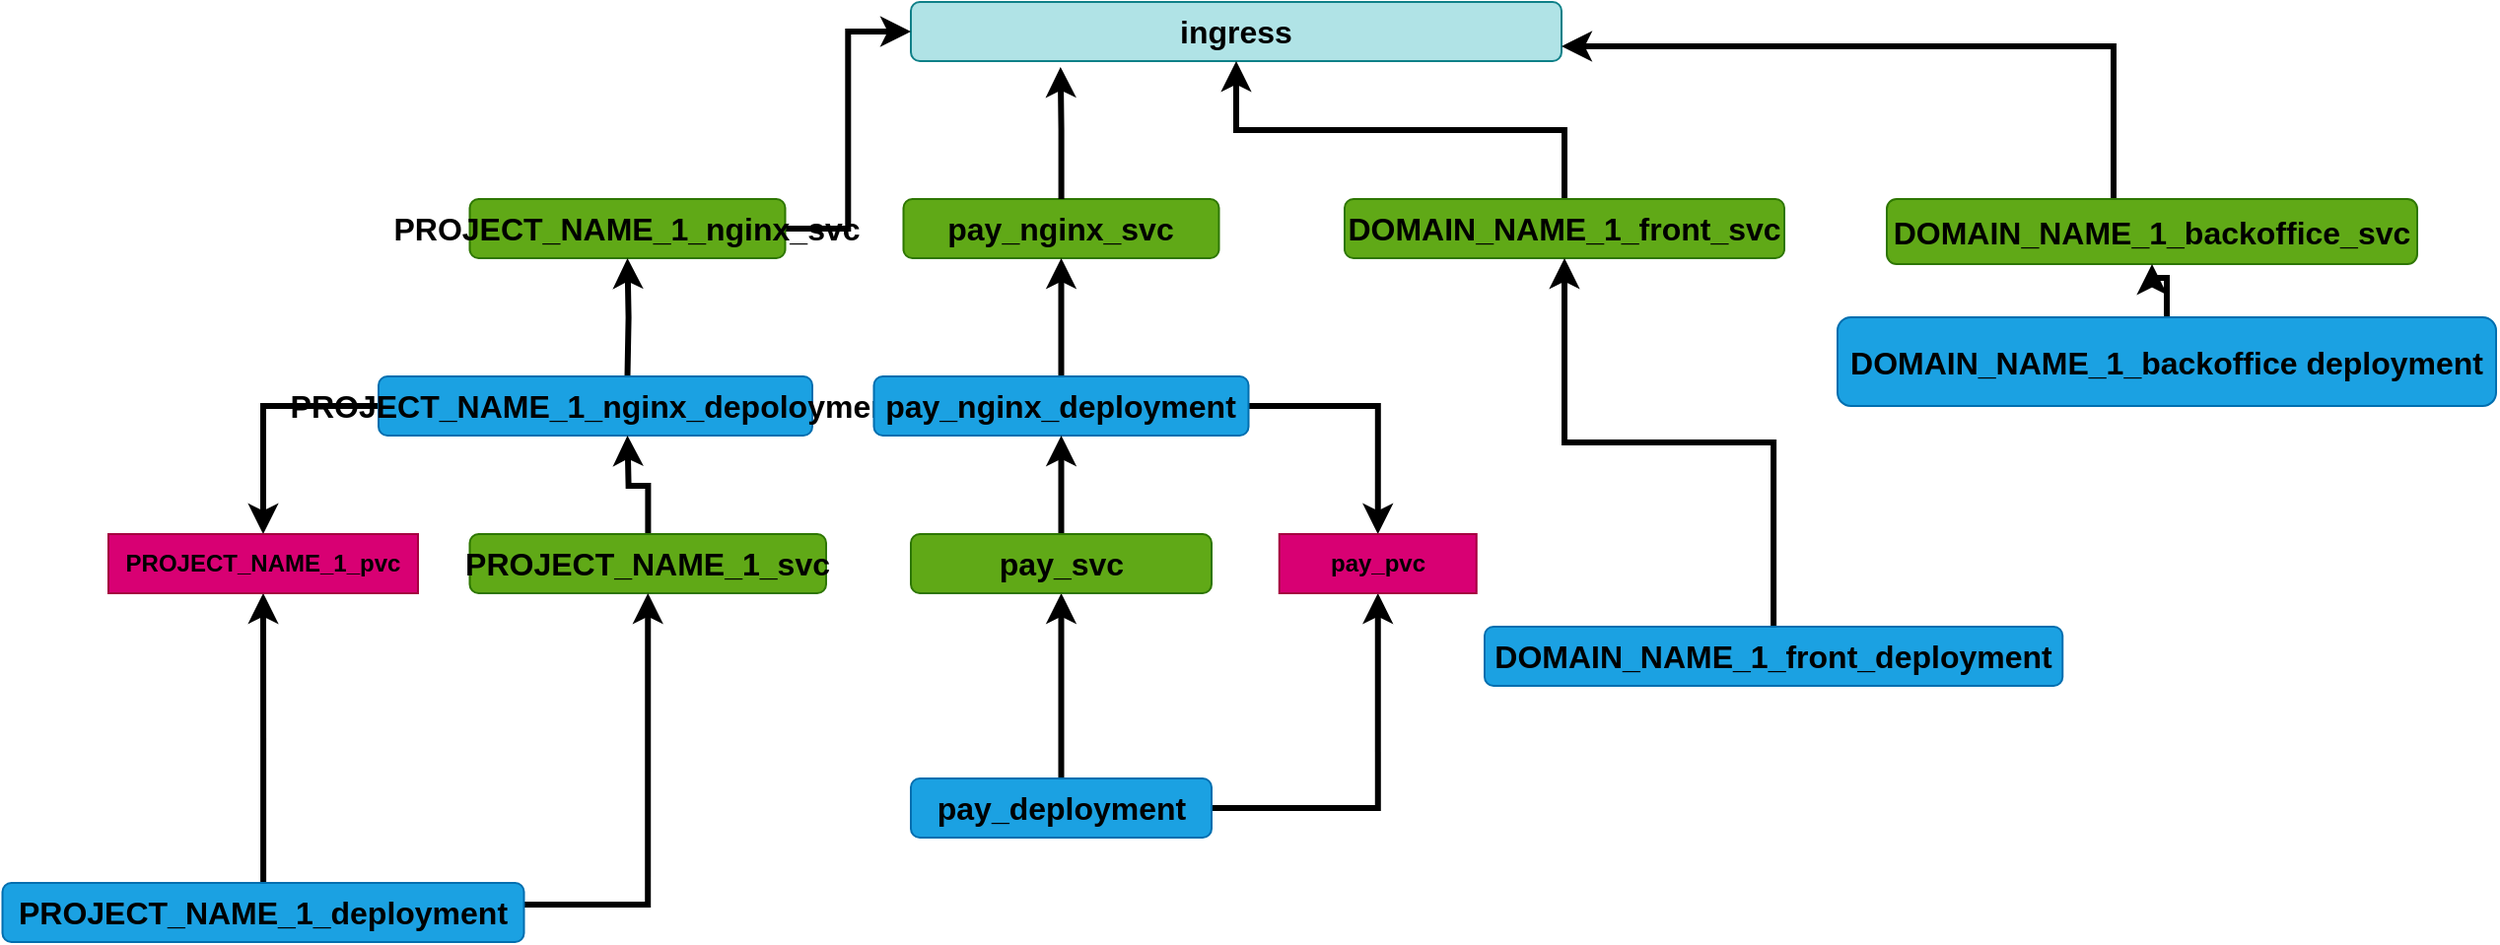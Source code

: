 <mxfile version="26.0.4">
  <diagram name="Page-1" id="w7Dh1XoAm_dSR4Sz7SJ2">
    <mxGraphModel dx="1834" dy="871" grid="0" gridSize="10" guides="1" tooltips="1" connect="1" arrows="1" fold="1" page="0" pageScale="1" pageWidth="850" pageHeight="1100" background="#ffffff" math="0" shadow="0">
      <root>
        <mxCell id="0" />
        <mxCell id="1" parent="0" />
        <mxCell id="5ISybU83HWxmaexVMZHS-2" value="&lt;font size=&quot;1&quot; color=&quot;#000000&quot;&gt;&lt;b style=&quot;font-size: 16px;&quot;&gt;ingress&lt;/b&gt;&lt;/font&gt;" style="rounded=1;whiteSpace=wrap;html=1;fillColor=#b0e3e6;strokeColor=#0e8088;" parent="1" vertex="1">
          <mxGeometry x="310" y="90" width="330" height="30" as="geometry" />
        </mxCell>
        <mxCell id="5ISybU83HWxmaexVMZHS-22" style="edgeStyle=orthogonalEdgeStyle;rounded=0;orthogonalLoop=1;jettySize=auto;html=1;entryX=0;entryY=0.5;entryDx=0;entryDy=0;strokeColor=#000000;strokeWidth=3;" parent="1" source="5ISybU83HWxmaexVMZHS-13" target="5ISybU83HWxmaexVMZHS-2" edge="1">
          <mxGeometry relative="1" as="geometry" />
        </mxCell>
        <mxCell id="5ISybU83HWxmaexVMZHS-13" value="&lt;font size=&quot;1&quot; color=&quot;#000000&quot;&gt;&lt;b style=&quot;font-size: 16px;&quot;&gt;PROJECT_NAME_1_nginx_svc&lt;/b&gt;&lt;/font&gt;" style="rounded=1;whiteSpace=wrap;html=1;fillColor=#60a917;strokeColor=#2D7600;fontColor=#ffffff;" parent="1" vertex="1">
          <mxGeometry x="86.25" y="190" width="160" height="30" as="geometry" />
        </mxCell>
        <mxCell id="5ISybU83HWxmaexVMZHS-25" style="edgeStyle=orthogonalEdgeStyle;rounded=0;orthogonalLoop=1;jettySize=auto;html=1;entryX=0.5;entryY=1;entryDx=0;entryDy=0;strokeColor=#000000;strokeWidth=3;" parent="1" target="5ISybU83HWxmaexVMZHS-13" edge="1">
          <mxGeometry relative="1" as="geometry">
            <mxPoint x="166.25" y="280.0" as="sourcePoint" />
          </mxGeometry>
        </mxCell>
        <mxCell id="5ISybU83HWxmaexVMZHS-40" style="edgeStyle=orthogonalEdgeStyle;rounded=0;orthogonalLoop=1;jettySize=auto;html=1;exitX=0;exitY=0.5;exitDx=0;exitDy=0;entryX=0.5;entryY=0;entryDx=0;entryDy=0;strokeColor=#000000;strokeWidth=3;" parent="1" source="5ISybU83HWxmaexVMZHS-14" target="5ISybU83HWxmaexVMZHS-39" edge="1">
          <mxGeometry relative="1" as="geometry" />
        </mxCell>
        <mxCell id="5ISybU83HWxmaexVMZHS-14" value="&lt;font size=&quot;1&quot; color=&quot;#000000&quot;&gt;&lt;b style=&quot;font-size: 16px;&quot;&gt;PROJECT_NAME_1_nginx_depoloyment&lt;/b&gt;&lt;/font&gt;" style="rounded=1;whiteSpace=wrap;html=1;fillColor=#1ba1e2;strokeColor=#006EAF;fontColor=#ffffff;" parent="1" vertex="1">
          <mxGeometry x="40" y="280" width="220" height="30" as="geometry" />
        </mxCell>
        <mxCell id="5ISybU83HWxmaexVMZHS-26" style="edgeStyle=orthogonalEdgeStyle;rounded=0;orthogonalLoop=1;jettySize=auto;html=1;entryX=0.5;entryY=1;entryDx=0;entryDy=0;strokeColor=#000000;strokeWidth=3;" parent="1" source="5ISybU83HWxmaexVMZHS-15" edge="1">
          <mxGeometry relative="1" as="geometry">
            <mxPoint x="166.25" y="310.0" as="targetPoint" />
          </mxGeometry>
        </mxCell>
        <mxCell id="5ISybU83HWxmaexVMZHS-15" value="&lt;font size=&quot;1&quot; color=&quot;#000000&quot;&gt;&lt;b style=&quot;font-size: 16px;&quot;&gt;PROJECT_NAME_1_svc&lt;/b&gt;&lt;/font&gt;" style="rounded=1;whiteSpace=wrap;html=1;fillColor=#60a917;strokeColor=#2D7600;fontColor=#ffffff;" parent="1" vertex="1">
          <mxGeometry x="86.25" y="360" width="180.75" height="30" as="geometry" />
        </mxCell>
        <mxCell id="5ISybU83HWxmaexVMZHS-24" style="edgeStyle=orthogonalEdgeStyle;rounded=0;orthogonalLoop=1;jettySize=auto;html=1;entryX=0.5;entryY=1;entryDx=0;entryDy=0;strokeColor=#000000;strokeWidth=3;" parent="1" source="5ISybU83HWxmaexVMZHS-16" target="5ISybU83HWxmaexVMZHS-15" edge="1">
          <mxGeometry relative="1" as="geometry">
            <Array as="points">
              <mxPoint x="177" y="548" />
            </Array>
          </mxGeometry>
        </mxCell>
        <mxCell id="5ISybU83HWxmaexVMZHS-41" style="edgeStyle=orthogonalEdgeStyle;rounded=0;orthogonalLoop=1;jettySize=auto;html=1;entryX=0.5;entryY=1;entryDx=0;entryDy=0;strokeColor=#000000;strokeWidth=3;" parent="1" source="5ISybU83HWxmaexVMZHS-16" target="5ISybU83HWxmaexVMZHS-39" edge="1">
          <mxGeometry relative="1" as="geometry" />
        </mxCell>
        <mxCell id="5ISybU83HWxmaexVMZHS-16" value="&lt;font size=&quot;1&quot; color=&quot;#000000&quot;&gt;&lt;b style=&quot;font-size: 16px;&quot;&gt;PROJECT_NAME_1_deployment&lt;/b&gt;&lt;/font&gt;" style="rounded=1;whiteSpace=wrap;html=1;fillColor=#1ba1e2;strokeColor=#006EAF;fontColor=#ffffff;" parent="1" vertex="1">
          <mxGeometry x="-150.75" y="537" width="264.5" height="30" as="geometry" />
        </mxCell>
        <mxCell id="5ISybU83HWxmaexVMZHS-19" value="&lt;font size=&quot;1&quot; color=&quot;#000000&quot;&gt;&lt;b style=&quot;font-size: 16px;&quot;&gt;pay_nginx_svc&lt;/b&gt;&lt;/font&gt;" style="rounded=1;whiteSpace=wrap;html=1;fillColor=#60a917;strokeColor=#2D7600;fontColor=#ffffff;" parent="1" vertex="1">
          <mxGeometry x="306.25" y="190" width="160" height="30" as="geometry" />
        </mxCell>
        <mxCell id="5ISybU83HWxmaexVMZHS-36" style="edgeStyle=orthogonalEdgeStyle;rounded=0;orthogonalLoop=1;jettySize=auto;html=1;entryX=0.5;entryY=1;entryDx=0;entryDy=0;strokeColor=#000000;strokeWidth=3;" parent="1" source="5ISybU83HWxmaexVMZHS-20" target="5ISybU83HWxmaexVMZHS-2" edge="1">
          <mxGeometry relative="1" as="geometry" />
        </mxCell>
        <mxCell id="5ISybU83HWxmaexVMZHS-20" value="&lt;font size=&quot;1&quot; color=&quot;#000000&quot;&gt;&lt;b style=&quot;font-size: 16px;&quot;&gt;DOMAIN_NAME_1_front_svc&lt;/b&gt;&lt;/font&gt;" style="rounded=1;whiteSpace=wrap;html=1;fillColor=#60a917;strokeColor=#2D7600;fontColor=#ffffff;" parent="1" vertex="1">
          <mxGeometry x="530" y="190" width="223" height="30" as="geometry" />
        </mxCell>
        <mxCell id="5ISybU83HWxmaexVMZHS-37" style="edgeStyle=orthogonalEdgeStyle;rounded=0;orthogonalLoop=1;jettySize=auto;html=1;entryX=1;entryY=0.75;entryDx=0;entryDy=0;strokeColor=#000000;strokeWidth=3;" parent="1" source="5ISybU83HWxmaexVMZHS-21" target="5ISybU83HWxmaexVMZHS-2" edge="1">
          <mxGeometry relative="1" as="geometry">
            <Array as="points">
              <mxPoint x="920" y="113" />
            </Array>
          </mxGeometry>
        </mxCell>
        <mxCell id="5ISybU83HWxmaexVMZHS-21" value="&lt;font size=&quot;1&quot; color=&quot;#000000&quot;&gt;&lt;b style=&quot;font-size: 16px;&quot;&gt;DOMAIN_NAME_1_backoffice_svc&lt;/b&gt;&lt;/font&gt;" style="rounded=1;whiteSpace=wrap;html=1;fillColor=#60a917;strokeColor=#2D7600;fontColor=#ffffff;" parent="1" vertex="1">
          <mxGeometry x="805" y="190" width="269" height="33" as="geometry" />
        </mxCell>
        <mxCell id="5ISybU83HWxmaexVMZHS-30" value="" style="edgeStyle=orthogonalEdgeStyle;rounded=0;orthogonalLoop=1;jettySize=auto;html=1;strokeColor=#000000;strokeWidth=3;" parent="1" source="5ISybU83HWxmaexVMZHS-23" target="5ISybU83HWxmaexVMZHS-19" edge="1">
          <mxGeometry relative="1" as="geometry" />
        </mxCell>
        <mxCell id="5ISybU83HWxmaexVMZHS-44" style="edgeStyle=orthogonalEdgeStyle;rounded=0;orthogonalLoop=1;jettySize=auto;html=1;entryX=0.5;entryY=0;entryDx=0;entryDy=0;strokeColor=#000000;strokeWidth=3;" parent="1" source="5ISybU83HWxmaexVMZHS-23" target="5ISybU83HWxmaexVMZHS-42" edge="1">
          <mxGeometry relative="1" as="geometry" />
        </mxCell>
        <mxCell id="5ISybU83HWxmaexVMZHS-23" value="&lt;font size=&quot;1&quot; color=&quot;#000000&quot;&gt;&lt;b style=&quot;font-size: 16px;&quot;&gt;pay_nginx_deployment&lt;/b&gt;&lt;/font&gt;" style="rounded=1;whiteSpace=wrap;html=1;fillColor=#1ba1e2;strokeColor=#006EAF;fontColor=#ffffff;" parent="1" vertex="1">
          <mxGeometry x="291.25" y="280" width="190" height="30" as="geometry" />
        </mxCell>
        <mxCell id="5ISybU83HWxmaexVMZHS-32" style="edgeStyle=orthogonalEdgeStyle;rounded=0;orthogonalLoop=1;jettySize=auto;html=1;entryX=0.5;entryY=1;entryDx=0;entryDy=0;strokeColor=#000000;strokeWidth=3;" parent="1" source="5ISybU83HWxmaexVMZHS-27" target="5ISybU83HWxmaexVMZHS-29" edge="1">
          <mxGeometry relative="1" as="geometry" />
        </mxCell>
        <mxCell id="5ISybU83HWxmaexVMZHS-45" style="edgeStyle=orthogonalEdgeStyle;rounded=0;orthogonalLoop=1;jettySize=auto;html=1;entryX=0.5;entryY=1;entryDx=0;entryDy=0;strokeColor=#000000;strokeWidth=3;" parent="1" source="5ISybU83HWxmaexVMZHS-27" target="5ISybU83HWxmaexVMZHS-42" edge="1">
          <mxGeometry relative="1" as="geometry">
            <mxPoint x="500" y="455" as="targetPoint" />
          </mxGeometry>
        </mxCell>
        <mxCell id="5ISybU83HWxmaexVMZHS-27" value="&lt;font size=&quot;1&quot; color=&quot;#000000&quot;&gt;&lt;b style=&quot;font-size: 16px;&quot;&gt;pay&lt;/b&gt;&lt;/font&gt;&lt;b style=&quot;color: rgb(0, 0, 0); background-color: initial; font-size: 16px;&quot;&gt;_deployment&lt;/b&gt;" style="rounded=1;whiteSpace=wrap;html=1;fillColor=#1ba1e2;strokeColor=#006EAF;fontColor=#ffffff;" parent="1" vertex="1">
          <mxGeometry x="310" y="484" width="152.5" height="30" as="geometry" />
        </mxCell>
        <mxCell id="5ISybU83HWxmaexVMZHS-35" style="edgeStyle=orthogonalEdgeStyle;rounded=0;orthogonalLoop=1;jettySize=auto;html=1;entryX=0.5;entryY=1;entryDx=0;entryDy=0;strokeColor=#000000;strokeWidth=3;" parent="1" source="5ISybU83HWxmaexVMZHS-28" target="5ISybU83HWxmaexVMZHS-20" edge="1">
          <mxGeometry relative="1" as="geometry" />
        </mxCell>
        <mxCell id="5ISybU83HWxmaexVMZHS-28" value="&lt;font size=&quot;1&quot; color=&quot;#000000&quot;&gt;&lt;b style=&quot;font-size: 16px;&quot;&gt;DOMAIN_NAME_1_front_deployment&lt;/b&gt;&lt;/font&gt;" style="rounded=1;whiteSpace=wrap;html=1;fillColor=#1ba1e2;strokeColor=#006EAF;fontColor=#ffffff;" parent="1" vertex="1">
          <mxGeometry x="601" y="407" width="293.13" height="30" as="geometry" />
        </mxCell>
        <mxCell id="5ISybU83HWxmaexVMZHS-31" style="edgeStyle=orthogonalEdgeStyle;rounded=0;orthogonalLoop=1;jettySize=auto;html=1;entryX=0.5;entryY=1;entryDx=0;entryDy=0;strokeColor=#000000;strokeWidth=3;" parent="1" source="5ISybU83HWxmaexVMZHS-29" target="5ISybU83HWxmaexVMZHS-23" edge="1">
          <mxGeometry relative="1" as="geometry" />
        </mxCell>
        <mxCell id="5ISybU83HWxmaexVMZHS-29" value="&lt;font size=&quot;1&quot; color=&quot;#000000&quot;&gt;&lt;b style=&quot;font-size: 16px;&quot;&gt;pay_svc&lt;/b&gt;&lt;/font&gt;" style="rounded=1;whiteSpace=wrap;html=1;fillColor=#60a917;strokeColor=#2D7600;fontColor=#ffffff;" parent="1" vertex="1">
          <mxGeometry x="310" y="360" width="152.5" height="30" as="geometry" />
        </mxCell>
        <mxCell id="5ISybU83HWxmaexVMZHS-33" style="edgeStyle=orthogonalEdgeStyle;rounded=0;orthogonalLoop=1;jettySize=auto;html=1;entryX=0.23;entryY=1.1;entryDx=0;entryDy=0;entryPerimeter=0;strokeColor=#000000;strokeWidth=3;" parent="1" source="5ISybU83HWxmaexVMZHS-19" target="5ISybU83HWxmaexVMZHS-2" edge="1">
          <mxGeometry relative="1" as="geometry" />
        </mxCell>
        <mxCell id="5ISybU83HWxmaexVMZHS-38" style="edgeStyle=orthogonalEdgeStyle;rounded=0;orthogonalLoop=1;jettySize=auto;html=1;entryX=0.5;entryY=1;entryDx=0;entryDy=0;strokeColor=#000000;strokeWidth=3;" parent="1" source="5ISybU83HWxmaexVMZHS-34" target="5ISybU83HWxmaexVMZHS-21" edge="1">
          <mxGeometry relative="1" as="geometry" />
        </mxCell>
        <mxCell id="5ISybU83HWxmaexVMZHS-34" value="&lt;font size=&quot;1&quot; color=&quot;#000000&quot;&gt;&lt;b style=&quot;font-size: 16px;&quot;&gt;DOMAIN_NAME_1_backoffice deployment&lt;/b&gt;&lt;/font&gt;" style="rounded=1;whiteSpace=wrap;html=1;fillColor=#1ba1e2;strokeColor=#006EAF;fontColor=#ffffff;" parent="1" vertex="1">
          <mxGeometry x="780" y="250" width="334" height="45" as="geometry" />
        </mxCell>
        <mxCell id="5ISybU83HWxmaexVMZHS-39" value="&lt;font color=&quot;#000000&quot;&gt;&lt;b&gt;PROJECT_NAME_1_pvc&lt;/b&gt;&lt;/font&gt;" style="rounded=0;whiteSpace=wrap;html=1;fillColor=#d80073;fontColor=#ffffff;strokeColor=#A50040;" parent="1" vertex="1">
          <mxGeometry x="-97" y="360" width="157" height="30" as="geometry" />
        </mxCell>
        <mxCell id="5ISybU83HWxmaexVMZHS-42" value="&lt;font color=&quot;#000000&quot;&gt;&lt;b&gt;pay_pvc&lt;/b&gt;&lt;/font&gt;" style="rounded=0;whiteSpace=wrap;html=1;fillColor=#d80073;fontColor=#ffffff;strokeColor=#A50040;" parent="1" vertex="1">
          <mxGeometry x="496.88" y="360" width="100" height="30" as="geometry" />
        </mxCell>
      </root>
    </mxGraphModel>
  </diagram>
</mxfile>
